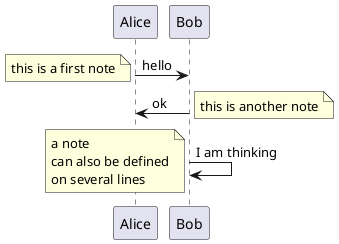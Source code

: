 @startuml
'我们可以通过在消息后面添加 note left 或者 note right 关键词来给消息添加备注。
'你也可以通过使用 end note 来添加多行备注。

Alice->Bob : hello
note left: this is a first note

Bob->Alice : ok
note right: this is another note

Bob->Bob : I am thinking
note left
a note
can also be defined
on several lines
end note

@enduml